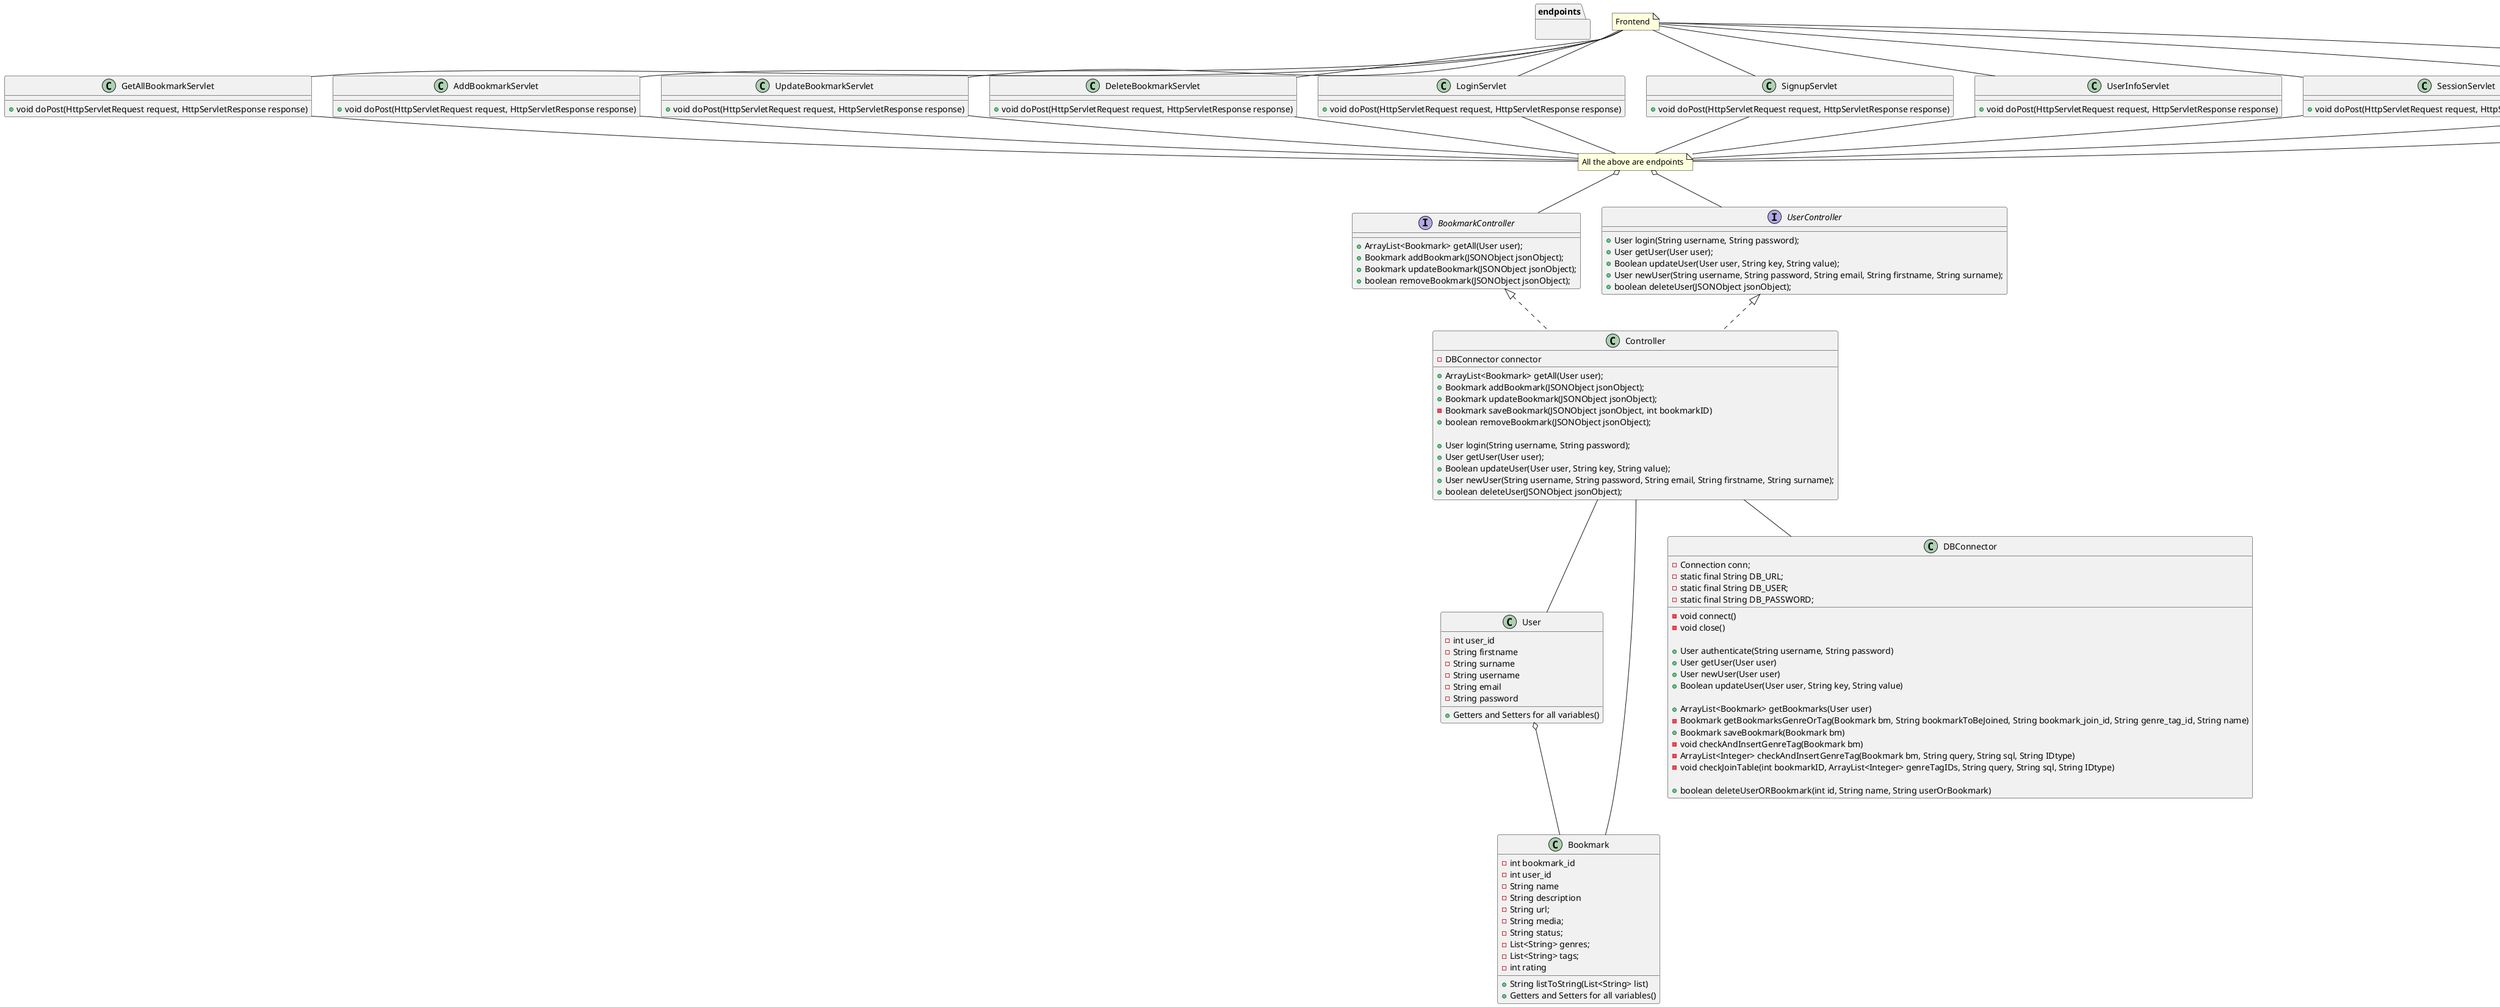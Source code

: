 @startuml

class GetAllBookmarkServlet {
    + void doPost(HttpServletRequest request, HttpServletResponse response)
}
class AddBookmarkServlet {
     + void doPost(HttpServletRequest request, HttpServletResponse response)
}
class UpdateBookmarkServlet {
     + void doPost(HttpServletRequest request, HttpServletResponse response)
}
class DeleteBookmarkServlet {
     + void doPost(HttpServletRequest request, HttpServletResponse response)
}

class LoginServlet {
     + void doPost(HttpServletRequest request, HttpServletResponse response)
}
class SignupServlet {
     + void doPost(HttpServletRequest request, HttpServletResponse response)
}
class UserInfoServlet {
     + void doPost(HttpServletRequest request, HttpServletResponse response)
}
class SessionServlet {
     + void doPost(HttpServletRequest request, HttpServletResponse response)
}
class UpdateUserServlet {
     + void doPost(HttpServletRequest request, HttpServletResponse response)
}
class DeleteUserServlet {
     + void doPost(HttpServletRequest request, HttpServletResponse response)
}

Interface BookmarkController {
    + ArrayList<Bookmark> getAll(User user);
    + Bookmark addBookmark(JSONObject jsonObject);
    + Bookmark updateBookmark(JSONObject jsonObject);
    + boolean removeBookmark(JSONObject jsonObject);
}
Interface UserController {
    + User login(String username, String password);
    + User getUser(User user);
    + Boolean updateUser(User user, String key, String value);
    + User newUser(String username, String password, String email, String firstname, String surname);
    + boolean deleteUser(JSONObject jsonObject);
}

class Controller {
    - DBConnector connector
    + ArrayList<Bookmark> getAll(User user);
    + Bookmark addBookmark(JSONObject jsonObject);
    + Bookmark updateBookmark(JSONObject jsonObject);
    - Bookmark saveBookmark(JSONObject jsonObject, int bookmarkID)
    + boolean removeBookmark(JSONObject jsonObject);

    + User login(String username, String password);
    + User getUser(User user);
    + Boolean updateUser(User user, String key, String value);
    + User newUser(String username, String password, String email, String firstname, String surname);
    + boolean deleteUser(JSONObject jsonObject);
}

class User {
    - int user_id
    - String firstname
    - String surname
    - String username
    - String email
    - String password
    + Getters and Setters for all variables()
}
class Bookmark {
    - int bookmark_id
    - int user_id
    - String name
    - String description
    - String url;
    - String media;
    - String status;
    - List<String> genres;
    - List<String> tags;
    - int rating
    + String listToString(List<String> list)
    + Getters and Setters for all variables()
}

class DBConnector {
    - Connection conn;
    - static final String DB_URL;
    - static final String DB_USER;
    - static final String DB_PASSWORD;

    - void connect()
    - void close()

    + User authenticate(String username, String password)
    + User getUser(User user)
    + User newUser(User user)
    + Boolean updateUser(User user, String key, String value)

    + ArrayList<Bookmark> getBookmarks(User user)
    - Bookmark getBookmarksGenreOrTag(Bookmark bm, String bookmarkToBeJoined, String bookmark_join_id, String genre_tag_id, String name)
    + Bookmark saveBookmark(Bookmark bm)
    - void checkAndInsertGenreTag(Bookmark bm)
    - ArrayList<Integer> checkAndInsertGenreTag(Bookmark bm, String query, String sql, String IDtype)
    - void checkJoinTable(int bookmarkID, ArrayList<Integer> genreTagIDs, String query, String sql, String IDtype)

    + boolean deleteUserORBookmark(int id, String name, String userOrBookmark)
}

note "All the above are endpoints" as N1
note "Frontend" as N2


namespace endpoints {
    GetAllBookmarkServlet -- .N1
    AddBookmarkServlet -- .N1
    UpdateBookmarkServlet -- .N1
    DeleteBookmarkServlet -- .N1
    LoginServlet -- .N1
    SignupServlet -- .N1
    UserInfoServlet -- .N1
    SessionServlet -- .N1
    UpdateUserServlet -- .N1
    DeleteUserServlet -- .N1
    .N2 -- GetAllBookmarkServlet
    .N2 -- AddBookmarkServlet
    .N2 -- UpdateBookmarkServlet
    .N2 -- DeleteBookmarkServlet
    .N2 -- LoginServlet
    .N2 -- SignupServlet
    .N2 -- UserInfoServlet
    .N2 -- SessionServlet
    .N2 -- UpdateUserServlet
    .N2 -- DeleteUserServlet
}


N1 o-- UserController
N1 o-- BookmarkController


UserController <|.. Controller
BookmarkController <|.. Controller


Controller -- DBConnector

Controller -- User
Controller -- Bookmark


User o-- Bookmark


@enduml